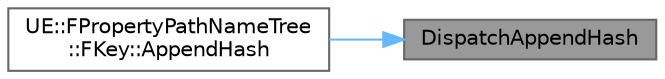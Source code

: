 digraph "DispatchAppendHash"
{
 // INTERACTIVE_SVG=YES
 // LATEX_PDF_SIZE
  bgcolor="transparent";
  edge [fontname=Helvetica,fontsize=10,labelfontname=Helvetica,labelfontsize=10];
  node [fontname=Helvetica,fontsize=10,shape=box,height=0.2,width=0.4];
  rankdir="RL";
  Node1 [id="Node000001",label="DispatchAppendHash",height=0.2,width=0.4,color="gray40", fillcolor="grey60", style="filled", fontcolor="black",tooltip=" "];
  Node1 -> Node2 [id="edge1_Node000001_Node000002",dir="back",color="steelblue1",style="solid",tooltip=" "];
  Node2 [id="Node000002",label="UE::FPropertyPathNameTree\l::FKey::AppendHash",height=0.2,width=0.4,color="grey40", fillcolor="white", style="filled",URL="$d9/deb/structUE_1_1FPropertyPathNameTree_1_1FKey.html#a6ed8a6e95a1c7c3549781dbd2f94103f",tooltip=" "];
}
